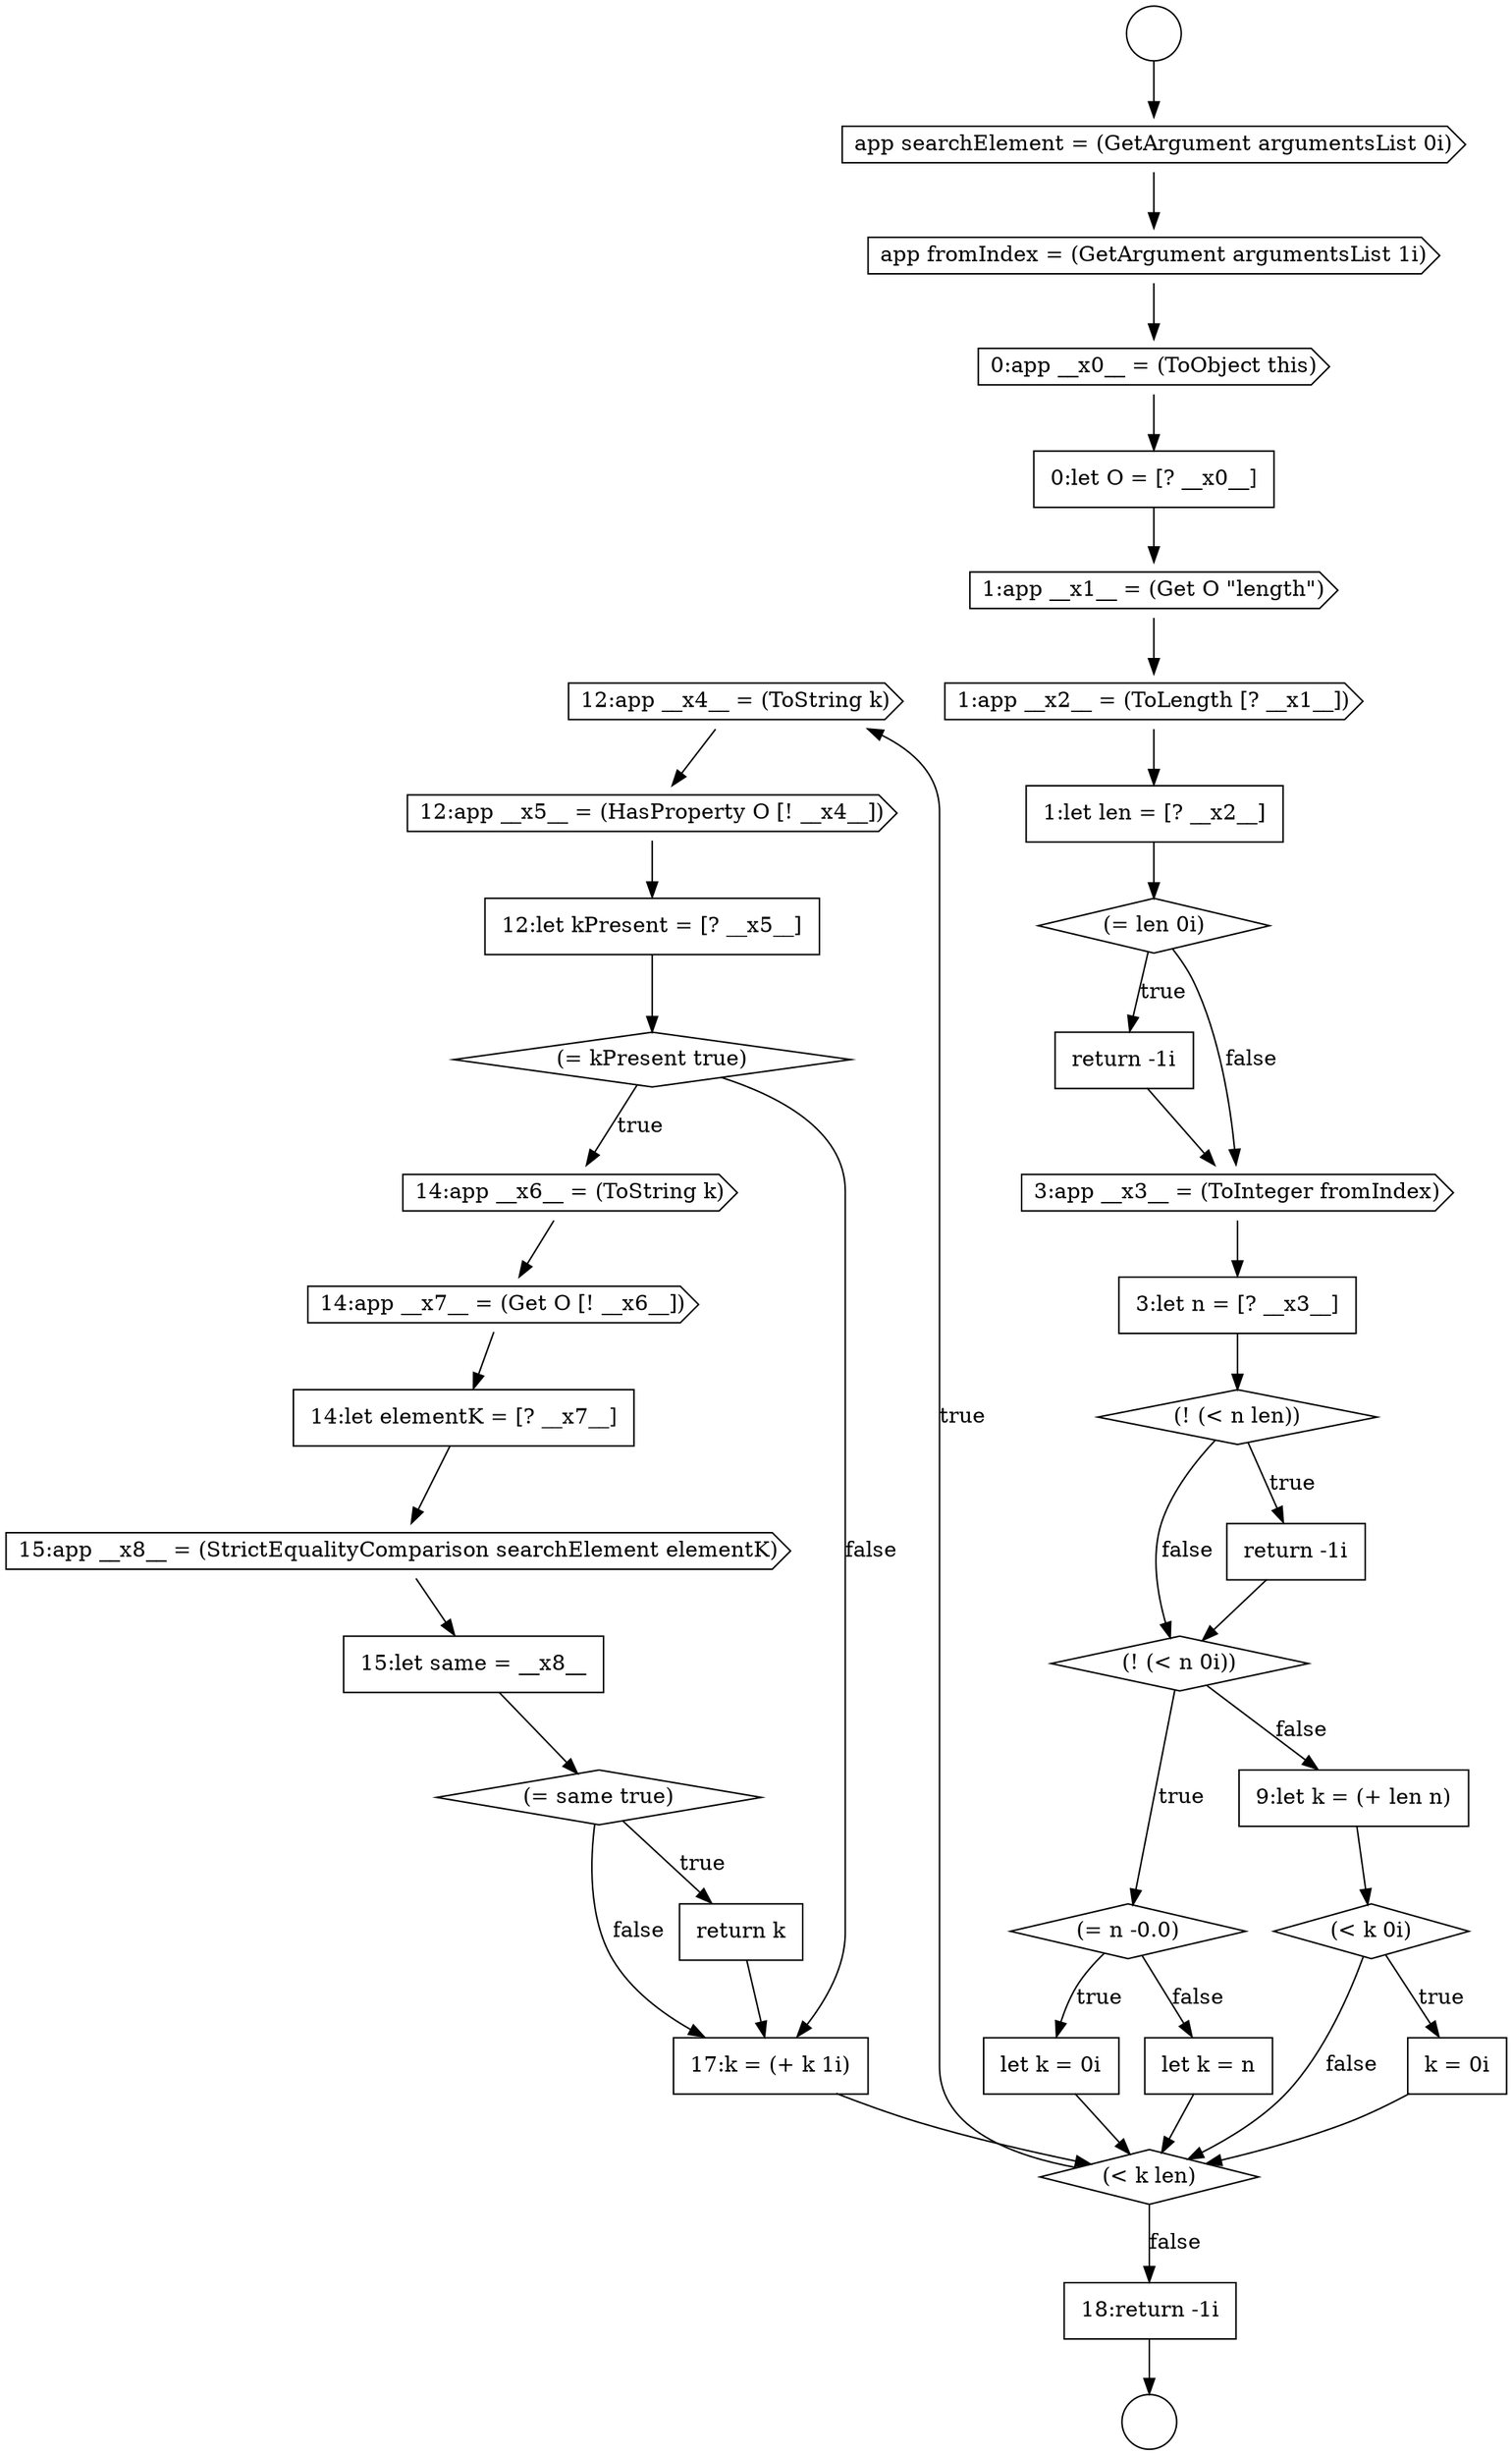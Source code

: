 digraph {
  node15009 [shape=cds, label=<<font color="black">12:app __x4__ = (ToString k)</font>> color="black" fillcolor="white" style=filled]
  node15013 [shape=cds, label=<<font color="black">14:app __x6__ = (ToString k)</font>> color="black" fillcolor="white" style=filled]
  node15002 [shape=diamond, label=<<font color="black">(= n -0.0)</font>> color="black" fillcolor="white" style=filled]
  node14990 [shape=cds, label=<<font color="black">0:app __x0__ = (ToObject this)</font>> color="black" fillcolor="white" style=filled]
  node14986 [shape=circle label=" " color="black" fillcolor="white" style=filled]
  node14994 [shape=none, margin=0, label=<<font color="black">
    <table border="0" cellborder="1" cellspacing="0" cellpadding="10">
      <tr><td align="left">1:let len = [? __x2__]</td></tr>
    </table>
  </font>> color="black" fillcolor="white" style=filled]
  node14989 [shape=cds, label=<<font color="black">app fromIndex = (GetArgument argumentsList 1i)</font>> color="black" fillcolor="white" style=filled]
  node15015 [shape=none, margin=0, label=<<font color="black">
    <table border="0" cellborder="1" cellspacing="0" cellpadding="10">
      <tr><td align="left">14:let elementK = [? __x7__]</td></tr>
    </table>
  </font>> color="black" fillcolor="white" style=filled]
  node14992 [shape=cds, label=<<font color="black">1:app __x1__ = (Get O &quot;length&quot;)</font>> color="black" fillcolor="white" style=filled]
  node15020 [shape=none, margin=0, label=<<font color="black">
    <table border="0" cellborder="1" cellspacing="0" cellpadding="10">
      <tr><td align="left">17:k = (+ k 1i)</td></tr>
    </table>
  </font>> color="black" fillcolor="white" style=filled]
  node14988 [shape=cds, label=<<font color="black">app searchElement = (GetArgument argumentsList 0i)</font>> color="black" fillcolor="white" style=filled]
  node15003 [shape=none, margin=0, label=<<font color="black">
    <table border="0" cellborder="1" cellspacing="0" cellpadding="10">
      <tr><td align="left">let k = 0i</td></tr>
    </table>
  </font>> color="black" fillcolor="white" style=filled]
  node15019 [shape=none, margin=0, label=<<font color="black">
    <table border="0" cellborder="1" cellspacing="0" cellpadding="10">
      <tr><td align="left">return k</td></tr>
    </table>
  </font>> color="black" fillcolor="white" style=filled]
  node14991 [shape=none, margin=0, label=<<font color="black">
    <table border="0" cellborder="1" cellspacing="0" cellpadding="10">
      <tr><td align="left">0:let O = [? __x0__]</td></tr>
    </table>
  </font>> color="black" fillcolor="white" style=filled]
  node14996 [shape=none, margin=0, label=<<font color="black">
    <table border="0" cellborder="1" cellspacing="0" cellpadding="10">
      <tr><td align="left">return -1i</td></tr>
    </table>
  </font>> color="black" fillcolor="white" style=filled]
  node14987 [shape=circle label=" " color="black" fillcolor="white" style=filled]
  node15008 [shape=diamond, label=<<font color="black">(&lt; k len)</font>> color="black" fillcolor="white" style=filled]
  node14993 [shape=cds, label=<<font color="black">1:app __x2__ = (ToLength [? __x1__])</font>> color="black" fillcolor="white" style=filled]
  node15014 [shape=cds, label=<<font color="black">14:app __x7__ = (Get O [! __x6__])</font>> color="black" fillcolor="white" style=filled]
  node15018 [shape=diamond, label=<<font color="black">(= same true)</font>> color="black" fillcolor="white" style=filled]
  node15005 [shape=none, margin=0, label=<<font color="black">
    <table border="0" cellborder="1" cellspacing="0" cellpadding="10">
      <tr><td align="left">9:let k = (+ len n)</td></tr>
    </table>
  </font>> color="black" fillcolor="white" style=filled]
  node15017 [shape=none, margin=0, label=<<font color="black">
    <table border="0" cellborder="1" cellspacing="0" cellpadding="10">
      <tr><td align="left">15:let same = __x8__</td></tr>
    </table>
  </font>> color="black" fillcolor="white" style=filled]
  node15001 [shape=diamond, label=<<font color="black">(! (&lt; n 0i))</font>> color="black" fillcolor="white" style=filled]
  node15007 [shape=none, margin=0, label=<<font color="black">
    <table border="0" cellborder="1" cellspacing="0" cellpadding="10">
      <tr><td align="left">k = 0i</td></tr>
    </table>
  </font>> color="black" fillcolor="white" style=filled]
  node15010 [shape=cds, label=<<font color="black">12:app __x5__ = (HasProperty O [! __x4__])</font>> color="black" fillcolor="white" style=filled]
  node14997 [shape=cds, label=<<font color="black">3:app __x3__ = (ToInteger fromIndex)</font>> color="black" fillcolor="white" style=filled]
  node15011 [shape=none, margin=0, label=<<font color="black">
    <table border="0" cellborder="1" cellspacing="0" cellpadding="10">
      <tr><td align="left">12:let kPresent = [? __x5__]</td></tr>
    </table>
  </font>> color="black" fillcolor="white" style=filled]
  node15004 [shape=none, margin=0, label=<<font color="black">
    <table border="0" cellborder="1" cellspacing="0" cellpadding="10">
      <tr><td align="left">let k = n</td></tr>
    </table>
  </font>> color="black" fillcolor="white" style=filled]
  node15006 [shape=diamond, label=<<font color="black">(&lt; k 0i)</font>> color="black" fillcolor="white" style=filled]
  node15021 [shape=none, margin=0, label=<<font color="black">
    <table border="0" cellborder="1" cellspacing="0" cellpadding="10">
      <tr><td align="left">18:return -1i</td></tr>
    </table>
  </font>> color="black" fillcolor="white" style=filled]
  node14998 [shape=none, margin=0, label=<<font color="black">
    <table border="0" cellborder="1" cellspacing="0" cellpadding="10">
      <tr><td align="left">3:let n = [? __x3__]</td></tr>
    </table>
  </font>> color="black" fillcolor="white" style=filled]
  node15000 [shape=none, margin=0, label=<<font color="black">
    <table border="0" cellborder="1" cellspacing="0" cellpadding="10">
      <tr><td align="left">return -1i</td></tr>
    </table>
  </font>> color="black" fillcolor="white" style=filled]
  node14995 [shape=diamond, label=<<font color="black">(= len 0i)</font>> color="black" fillcolor="white" style=filled]
  node15016 [shape=cds, label=<<font color="black">15:app __x8__ = (StrictEqualityComparison searchElement elementK)</font>> color="black" fillcolor="white" style=filled]
  node14999 [shape=diamond, label=<<font color="black">(! (&lt; n len))</font>> color="black" fillcolor="white" style=filled]
  node15012 [shape=diamond, label=<<font color="black">(= kPresent true)</font>> color="black" fillcolor="white" style=filled]
  node15005 -> node15006 [ color="black"]
  node15020 -> node15008 [ color="black"]
  node15002 -> node15003 [label=<<font color="black">true</font>> color="black"]
  node15002 -> node15004 [label=<<font color="black">false</font>> color="black"]
  node15013 -> node15014 [ color="black"]
  node15012 -> node15013 [label=<<font color="black">true</font>> color="black"]
  node15012 -> node15020 [label=<<font color="black">false</font>> color="black"]
  node15011 -> node15012 [ color="black"]
  node15007 -> node15008 [ color="black"]
  node15017 -> node15018 [ color="black"]
  node14995 -> node14996 [label=<<font color="black">true</font>> color="black"]
  node14995 -> node14997 [label=<<font color="black">false</font>> color="black"]
  node15001 -> node15002 [label=<<font color="black">true</font>> color="black"]
  node15001 -> node15005 [label=<<font color="black">false</font>> color="black"]
  node14986 -> node14988 [ color="black"]
  node15006 -> node15007 [label=<<font color="black">true</font>> color="black"]
  node15006 -> node15008 [label=<<font color="black">false</font>> color="black"]
  node14988 -> node14989 [ color="black"]
  node15008 -> node15009 [label=<<font color="black">true</font>> color="black"]
  node15008 -> node15021 [label=<<font color="black">false</font>> color="black"]
  node15015 -> node15016 [ color="black"]
  node14993 -> node14994 [ color="black"]
  node15009 -> node15010 [ color="black"]
  node15014 -> node15015 [ color="black"]
  node15018 -> node15019 [label=<<font color="black">true</font>> color="black"]
  node15018 -> node15020 [label=<<font color="black">false</font>> color="black"]
  node14991 -> node14992 [ color="black"]
  node14989 -> node14990 [ color="black"]
  node14994 -> node14995 [ color="black"]
  node14990 -> node14991 [ color="black"]
  node15021 -> node14987 [ color="black"]
  node14999 -> node15000 [label=<<font color="black">true</font>> color="black"]
  node14999 -> node15001 [label=<<font color="black">false</font>> color="black"]
  node15010 -> node15011 [ color="black"]
  node14992 -> node14993 [ color="black"]
  node14998 -> node14999 [ color="black"]
  node15003 -> node15008 [ color="black"]
  node15004 -> node15008 [ color="black"]
  node14996 -> node14997 [ color="black"]
  node15016 -> node15017 [ color="black"]
  node15000 -> node15001 [ color="black"]
  node15019 -> node15020 [ color="black"]
  node14997 -> node14998 [ color="black"]
}
